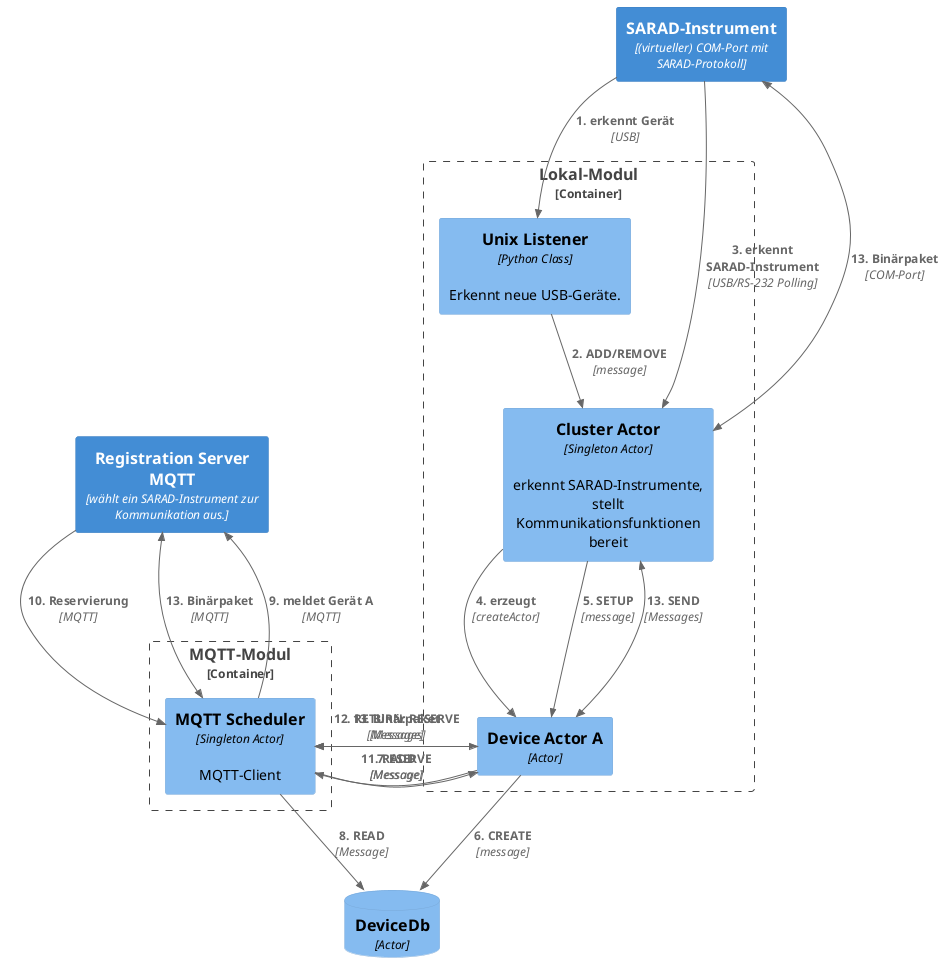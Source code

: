 @startuml
!include <c4/C4_Component.puml>
!include <office/Users/user.puml>

hide stereotype

'AddTagSupport("mod", $borderColor="#d73027")

!$rs = "Registration Server MQTT"
!$instr = "SARAD-Instrument"
!$instr_m = "SARAD-Instrumente"

Container(rs, $rs, "wählt ein $instr zur Kommunikation aus.")

Container_Boundary(mod, "Lokal-Modul") {
        Component(listener, "Unix Listener", "Python Class", "Erkennt neue USB-Geräte.")
        Component(cluster_actor, "Cluster Actor", "Singleton Actor", "erkennt $instr_m, stellt Kommunikationsfunktionen bereit")
        Component(device_actor1, "Device Actor A", "Actor")
}
Container_Boundary(is, "MQTT-Modul") {
        Component(scheduler, "MQTT Scheduler", "Singleton Actor", "MQTT-Client")
}
ComponentDb(device_db, "DeviceDb", "Actor")

Container(inst, $instr, "(virtueller) COM-Port mit SARAD-Protokoll")

Rel(inst, listener, "1. erkennt Gerät", "USB")
Rel(listener, cluster_actor, "2. ADD/REMOVE", "message")
Rel(inst, cluster_actor, "3. erkennt $instr", "USB/RS-232 Polling")
Rel(cluster_actor, device_actor1, "4. erzeugt", "createActor")
Rel(cluster_actor, device_actor1, "5. SETUP", "message")
Rel(device_actor1, device_db, "6. CREATE",  "message")
Rel(device_actor1, scheduler, "7. ADD", "Message")
Rel(scheduler, device_db, "8. READ", "Message")
Rel(scheduler, rs, "9. meldet Gerät A", "MQTT")
Rel(rs, scheduler, "10. Reservierung", "MQTT")
Rel(scheduler, device_actor1, "11. RESERVE", "Message")
Rel(device_actor1, scheduler, "12. RETURN: RESERVE", "Message")
BiRel(rs, scheduler, "13. Binärpaket", "MQTT")
BiRel(scheduler, device_actor1, "13. Binärpaket", "Messages")
BiRel(device_actor1, cluster_actor, "13. SEND", "Messages")
BiRel(inst, cluster_actor, "13. Binärpaket", "COM-Port")
@enduml
